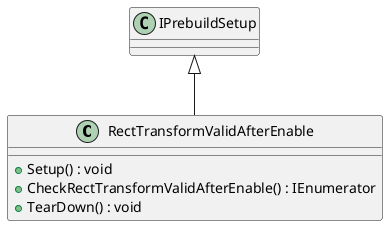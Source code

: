 @startuml
class RectTransformValidAfterEnable {
    + Setup() : void
    + CheckRectTransformValidAfterEnable() : IEnumerator
    + TearDown() : void
}
IPrebuildSetup <|-- RectTransformValidAfterEnable
@enduml
